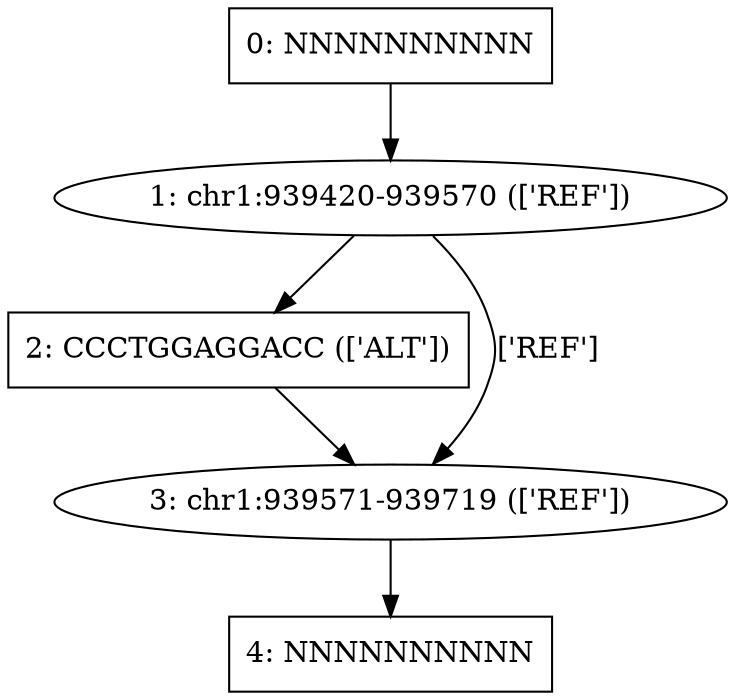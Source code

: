 digraph paragraph_export {
node_0 [label="0: NNNNNNNNNN" shape=box];
node_1 [label="1: chr1:939420-939570 (['REF'])" shape=ellipse];
node_2 [label="2: CCCTGGAGGACC (['ALT'])" shape=box];
node_3 [label="3: chr1:939571-939719 (['REF'])" shape=ellipse];
node_4 [label="4: NNNNNNNNNN" shape=box];
node_2 -> node_3  [label=""];
node_1 -> node_2  [label=""];
node_1 -> node_3  [label="['REF']"];
node_3 -> node_4  [label=""];
node_0 -> node_1  [label=""];
}
